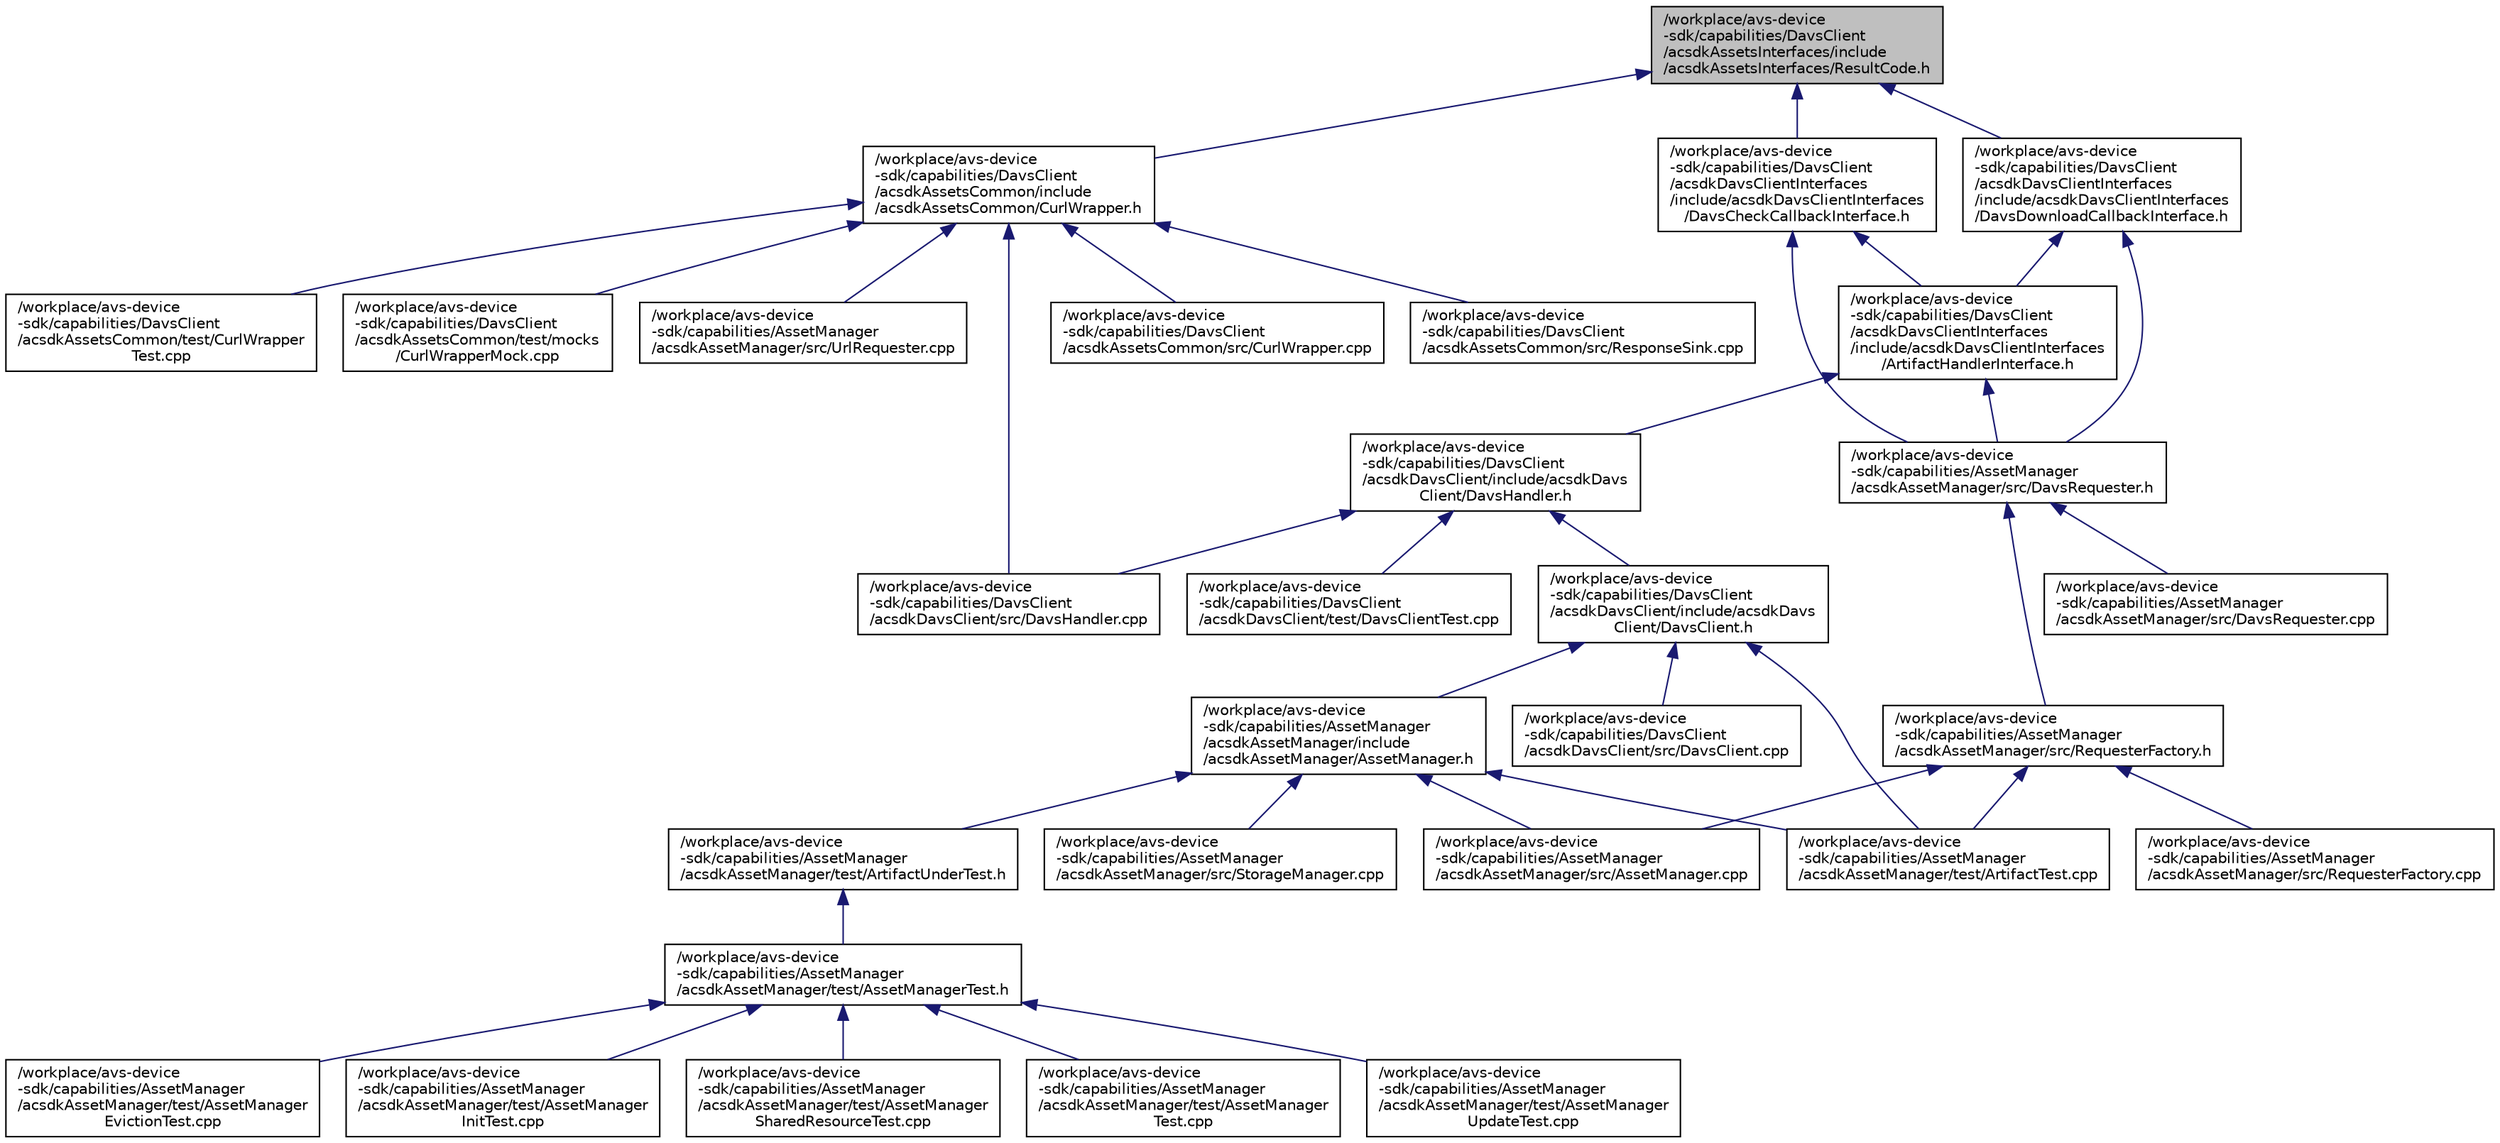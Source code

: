 digraph "/workplace/avs-device-sdk/capabilities/DavsClient/acsdkAssetsInterfaces/include/acsdkAssetsInterfaces/ResultCode.h"
{
  edge [fontname="Helvetica",fontsize="10",labelfontname="Helvetica",labelfontsize="10"];
  node [fontname="Helvetica",fontsize="10",shape=record];
  Node1 [label="/workplace/avs-device\l-sdk/capabilities/DavsClient\l/acsdkAssetsInterfaces/include\l/acsdkAssetsInterfaces/ResultCode.h",height=0.2,width=0.4,color="black", fillcolor="grey75", style="filled", fontcolor="black"];
  Node1 -> Node2 [dir="back",color="midnightblue",fontsize="10",style="solid",fontname="Helvetica"];
  Node2 [label="/workplace/avs-device\l-sdk/capabilities/DavsClient\l/acsdkAssetsCommon/include\l/acsdkAssetsCommon/CurlWrapper.h",height=0.2,width=0.4,color="black", fillcolor="white", style="filled",URL="$_curl_wrapper_8h.html"];
  Node2 -> Node3 [dir="back",color="midnightblue",fontsize="10",style="solid",fontname="Helvetica"];
  Node3 [label="/workplace/avs-device\l-sdk/capabilities/AssetManager\l/acsdkAssetManager/src/UrlRequester.cpp",height=0.2,width=0.4,color="black", fillcolor="white", style="filled",URL="$_url_requester_8cpp.html"];
  Node2 -> Node4 [dir="back",color="midnightblue",fontsize="10",style="solid",fontname="Helvetica"];
  Node4 [label="/workplace/avs-device\l-sdk/capabilities/DavsClient\l/acsdkAssetsCommon/src/CurlWrapper.cpp",height=0.2,width=0.4,color="black", fillcolor="white", style="filled",URL="$_curl_wrapper_8cpp.html"];
  Node2 -> Node5 [dir="back",color="midnightblue",fontsize="10",style="solid",fontname="Helvetica"];
  Node5 [label="/workplace/avs-device\l-sdk/capabilities/DavsClient\l/acsdkAssetsCommon/src/ResponseSink.cpp",height=0.2,width=0.4,color="black", fillcolor="white", style="filled",URL="$_response_sink_8cpp.html"];
  Node2 -> Node6 [dir="back",color="midnightblue",fontsize="10",style="solid",fontname="Helvetica"];
  Node6 [label="/workplace/avs-device\l-sdk/capabilities/DavsClient\l/acsdkAssetsCommon/test/CurlWrapper\lTest.cpp",height=0.2,width=0.4,color="black", fillcolor="white", style="filled",URL="$_curl_wrapper_test_8cpp.html"];
  Node2 -> Node7 [dir="back",color="midnightblue",fontsize="10",style="solid",fontname="Helvetica"];
  Node7 [label="/workplace/avs-device\l-sdk/capabilities/DavsClient\l/acsdkAssetsCommon/test/mocks\l/CurlWrapperMock.cpp",height=0.2,width=0.4,color="black", fillcolor="white", style="filled",URL="$_curl_wrapper_mock_8cpp.html"];
  Node2 -> Node8 [dir="back",color="midnightblue",fontsize="10",style="solid",fontname="Helvetica"];
  Node8 [label="/workplace/avs-device\l-sdk/capabilities/DavsClient\l/acsdkDavsClient/src/DavsHandler.cpp",height=0.2,width=0.4,color="black", fillcolor="white", style="filled",URL="$_davs_handler_8cpp.html"];
  Node1 -> Node9 [dir="back",color="midnightblue",fontsize="10",style="solid",fontname="Helvetica"];
  Node9 [label="/workplace/avs-device\l-sdk/capabilities/DavsClient\l/acsdkDavsClientInterfaces\l/include/acsdkDavsClientInterfaces\l/DavsCheckCallbackInterface.h",height=0.2,width=0.4,color="black", fillcolor="white", style="filled",URL="$_davs_check_callback_interface_8h.html"];
  Node9 -> Node10 [dir="back",color="midnightblue",fontsize="10",style="solid",fontname="Helvetica"];
  Node10 [label="/workplace/avs-device\l-sdk/capabilities/AssetManager\l/acsdkAssetManager/src/DavsRequester.h",height=0.2,width=0.4,color="black", fillcolor="white", style="filled",URL="$_davs_requester_8h.html"];
  Node10 -> Node11 [dir="back",color="midnightblue",fontsize="10",style="solid",fontname="Helvetica"];
  Node11 [label="/workplace/avs-device\l-sdk/capabilities/AssetManager\l/acsdkAssetManager/src/RequesterFactory.h",height=0.2,width=0.4,color="black", fillcolor="white", style="filled",URL="$_requester_factory_8h.html"];
  Node11 -> Node12 [dir="back",color="midnightblue",fontsize="10",style="solid",fontname="Helvetica"];
  Node12 [label="/workplace/avs-device\l-sdk/capabilities/AssetManager\l/acsdkAssetManager/src/AssetManager.cpp",height=0.2,width=0.4,color="black", fillcolor="white", style="filled",URL="$_asset_manager_8cpp.html"];
  Node11 -> Node13 [dir="back",color="midnightblue",fontsize="10",style="solid",fontname="Helvetica"];
  Node13 [label="/workplace/avs-device\l-sdk/capabilities/AssetManager\l/acsdkAssetManager/src/RequesterFactory.cpp",height=0.2,width=0.4,color="black", fillcolor="white", style="filled",URL="$_requester_factory_8cpp.html"];
  Node11 -> Node14 [dir="back",color="midnightblue",fontsize="10",style="solid",fontname="Helvetica"];
  Node14 [label="/workplace/avs-device\l-sdk/capabilities/AssetManager\l/acsdkAssetManager/test/ArtifactTest.cpp",height=0.2,width=0.4,color="black", fillcolor="white", style="filled",URL="$_artifact_test_8cpp.html"];
  Node10 -> Node15 [dir="back",color="midnightblue",fontsize="10",style="solid",fontname="Helvetica"];
  Node15 [label="/workplace/avs-device\l-sdk/capabilities/AssetManager\l/acsdkAssetManager/src/DavsRequester.cpp",height=0.2,width=0.4,color="black", fillcolor="white", style="filled",URL="$_davs_requester_8cpp.html"];
  Node9 -> Node16 [dir="back",color="midnightblue",fontsize="10",style="solid",fontname="Helvetica"];
  Node16 [label="/workplace/avs-device\l-sdk/capabilities/DavsClient\l/acsdkDavsClientInterfaces\l/include/acsdkDavsClientInterfaces\l/ArtifactHandlerInterface.h",height=0.2,width=0.4,color="black", fillcolor="white", style="filled",URL="$_artifact_handler_interface_8h.html"];
  Node16 -> Node10 [dir="back",color="midnightblue",fontsize="10",style="solid",fontname="Helvetica"];
  Node16 -> Node17 [dir="back",color="midnightblue",fontsize="10",style="solid",fontname="Helvetica"];
  Node17 [label="/workplace/avs-device\l-sdk/capabilities/DavsClient\l/acsdkDavsClient/include/acsdkDavs\lClient/DavsHandler.h",height=0.2,width=0.4,color="black", fillcolor="white", style="filled",URL="$_davs_handler_8h.html"];
  Node17 -> Node18 [dir="back",color="midnightblue",fontsize="10",style="solid",fontname="Helvetica"];
  Node18 [label="/workplace/avs-device\l-sdk/capabilities/DavsClient\l/acsdkDavsClient/include/acsdkDavs\lClient/DavsClient.h",height=0.2,width=0.4,color="black", fillcolor="white", style="filled",URL="$_davs_client_8h.html"];
  Node18 -> Node19 [dir="back",color="midnightblue",fontsize="10",style="solid",fontname="Helvetica"];
  Node19 [label="/workplace/avs-device\l-sdk/capabilities/AssetManager\l/acsdkAssetManager/include\l/acsdkAssetManager/AssetManager.h",height=0.2,width=0.4,color="black", fillcolor="white", style="filled",URL="$_asset_manager_8h.html"];
  Node19 -> Node12 [dir="back",color="midnightblue",fontsize="10",style="solid",fontname="Helvetica"];
  Node19 -> Node20 [dir="back",color="midnightblue",fontsize="10",style="solid",fontname="Helvetica"];
  Node20 [label="/workplace/avs-device\l-sdk/capabilities/AssetManager\l/acsdkAssetManager/src/StorageManager.cpp",height=0.2,width=0.4,color="black", fillcolor="white", style="filled",URL="$_storage_manager_8cpp.html"];
  Node19 -> Node14 [dir="back",color="midnightblue",fontsize="10",style="solid",fontname="Helvetica"];
  Node19 -> Node21 [dir="back",color="midnightblue",fontsize="10",style="solid",fontname="Helvetica"];
  Node21 [label="/workplace/avs-device\l-sdk/capabilities/AssetManager\l/acsdkAssetManager/test/ArtifactUnderTest.h",height=0.2,width=0.4,color="black", fillcolor="white", style="filled",URL="$_artifact_under_test_8h.html"];
  Node21 -> Node22 [dir="back",color="midnightblue",fontsize="10",style="solid",fontname="Helvetica"];
  Node22 [label="/workplace/avs-device\l-sdk/capabilities/AssetManager\l/acsdkAssetManager/test/AssetManagerTest.h",height=0.2,width=0.4,color="black", fillcolor="white", style="filled",URL="$_asset_manager_test_8h.html"];
  Node22 -> Node23 [dir="back",color="midnightblue",fontsize="10",style="solid",fontname="Helvetica"];
  Node23 [label="/workplace/avs-device\l-sdk/capabilities/AssetManager\l/acsdkAssetManager/test/AssetManager\lEvictionTest.cpp",height=0.2,width=0.4,color="black", fillcolor="white", style="filled",URL="$_asset_manager_eviction_test_8cpp.html"];
  Node22 -> Node24 [dir="back",color="midnightblue",fontsize="10",style="solid",fontname="Helvetica"];
  Node24 [label="/workplace/avs-device\l-sdk/capabilities/AssetManager\l/acsdkAssetManager/test/AssetManager\lInitTest.cpp",height=0.2,width=0.4,color="black", fillcolor="white", style="filled",URL="$_asset_manager_init_test_8cpp.html"];
  Node22 -> Node25 [dir="back",color="midnightblue",fontsize="10",style="solid",fontname="Helvetica"];
  Node25 [label="/workplace/avs-device\l-sdk/capabilities/AssetManager\l/acsdkAssetManager/test/AssetManager\lSharedResourceTest.cpp",height=0.2,width=0.4,color="black", fillcolor="white", style="filled",URL="$_asset_manager_shared_resource_test_8cpp.html"];
  Node22 -> Node26 [dir="back",color="midnightblue",fontsize="10",style="solid",fontname="Helvetica"];
  Node26 [label="/workplace/avs-device\l-sdk/capabilities/AssetManager\l/acsdkAssetManager/test/AssetManager\lTest.cpp",height=0.2,width=0.4,color="black", fillcolor="white", style="filled",URL="$_asset_manager_test_8cpp.html"];
  Node22 -> Node27 [dir="back",color="midnightblue",fontsize="10",style="solid",fontname="Helvetica"];
  Node27 [label="/workplace/avs-device\l-sdk/capabilities/AssetManager\l/acsdkAssetManager/test/AssetManager\lUpdateTest.cpp",height=0.2,width=0.4,color="black", fillcolor="white", style="filled",URL="$_asset_manager_update_test_8cpp.html"];
  Node18 -> Node14 [dir="back",color="midnightblue",fontsize="10",style="solid",fontname="Helvetica"];
  Node18 -> Node28 [dir="back",color="midnightblue",fontsize="10",style="solid",fontname="Helvetica"];
  Node28 [label="/workplace/avs-device\l-sdk/capabilities/DavsClient\l/acsdkDavsClient/src/DavsClient.cpp",height=0.2,width=0.4,color="black", fillcolor="white", style="filled",URL="$_davs_client_8cpp.html"];
  Node17 -> Node8 [dir="back",color="midnightblue",fontsize="10",style="solid",fontname="Helvetica"];
  Node17 -> Node29 [dir="back",color="midnightblue",fontsize="10",style="solid",fontname="Helvetica"];
  Node29 [label="/workplace/avs-device\l-sdk/capabilities/DavsClient\l/acsdkDavsClient/test/DavsClientTest.cpp",height=0.2,width=0.4,color="black", fillcolor="white", style="filled",URL="$_davs_client_test_8cpp.html"];
  Node1 -> Node30 [dir="back",color="midnightblue",fontsize="10",style="solid",fontname="Helvetica"];
  Node30 [label="/workplace/avs-device\l-sdk/capabilities/DavsClient\l/acsdkDavsClientInterfaces\l/include/acsdkDavsClientInterfaces\l/DavsDownloadCallbackInterface.h",height=0.2,width=0.4,color="black", fillcolor="white", style="filled",URL="$_davs_download_callback_interface_8h.html"];
  Node30 -> Node10 [dir="back",color="midnightblue",fontsize="10",style="solid",fontname="Helvetica"];
  Node30 -> Node16 [dir="back",color="midnightblue",fontsize="10",style="solid",fontname="Helvetica"];
}
